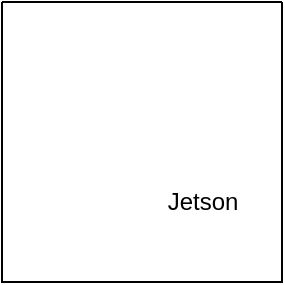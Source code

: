 <mxfile version="17.3.0" type="github">
  <diagram id="3JvWg4y7LYD9_zcvrOZJ" name="Page-1">
    <mxGraphModel dx="1102" dy="509" grid="1" gridSize="10" guides="1" tooltips="1" connect="1" arrows="1" fold="1" page="1" pageScale="1" pageWidth="850" pageHeight="1100" math="0" shadow="0">
      <root>
        <mxCell id="0" />
        <mxCell id="1" parent="0" />
        <mxCell id="fdYSyBXo2xMWsbgV3MG8-1" value="" style="swimlane;startSize=0;" vertex="1" parent="1">
          <mxGeometry x="380" y="300" width="140" height="140" as="geometry" />
        </mxCell>
        <mxCell id="fdYSyBXo2xMWsbgV3MG8-2" value="Jetson" style="text;html=1;align=center;verticalAlign=middle;resizable=0;points=[];autosize=1;strokeColor=none;fillColor=none;" vertex="1" parent="fdYSyBXo2xMWsbgV3MG8-1">
          <mxGeometry x="75" y="90" width="50" height="20" as="geometry" />
        </mxCell>
      </root>
    </mxGraphModel>
  </diagram>
</mxfile>

